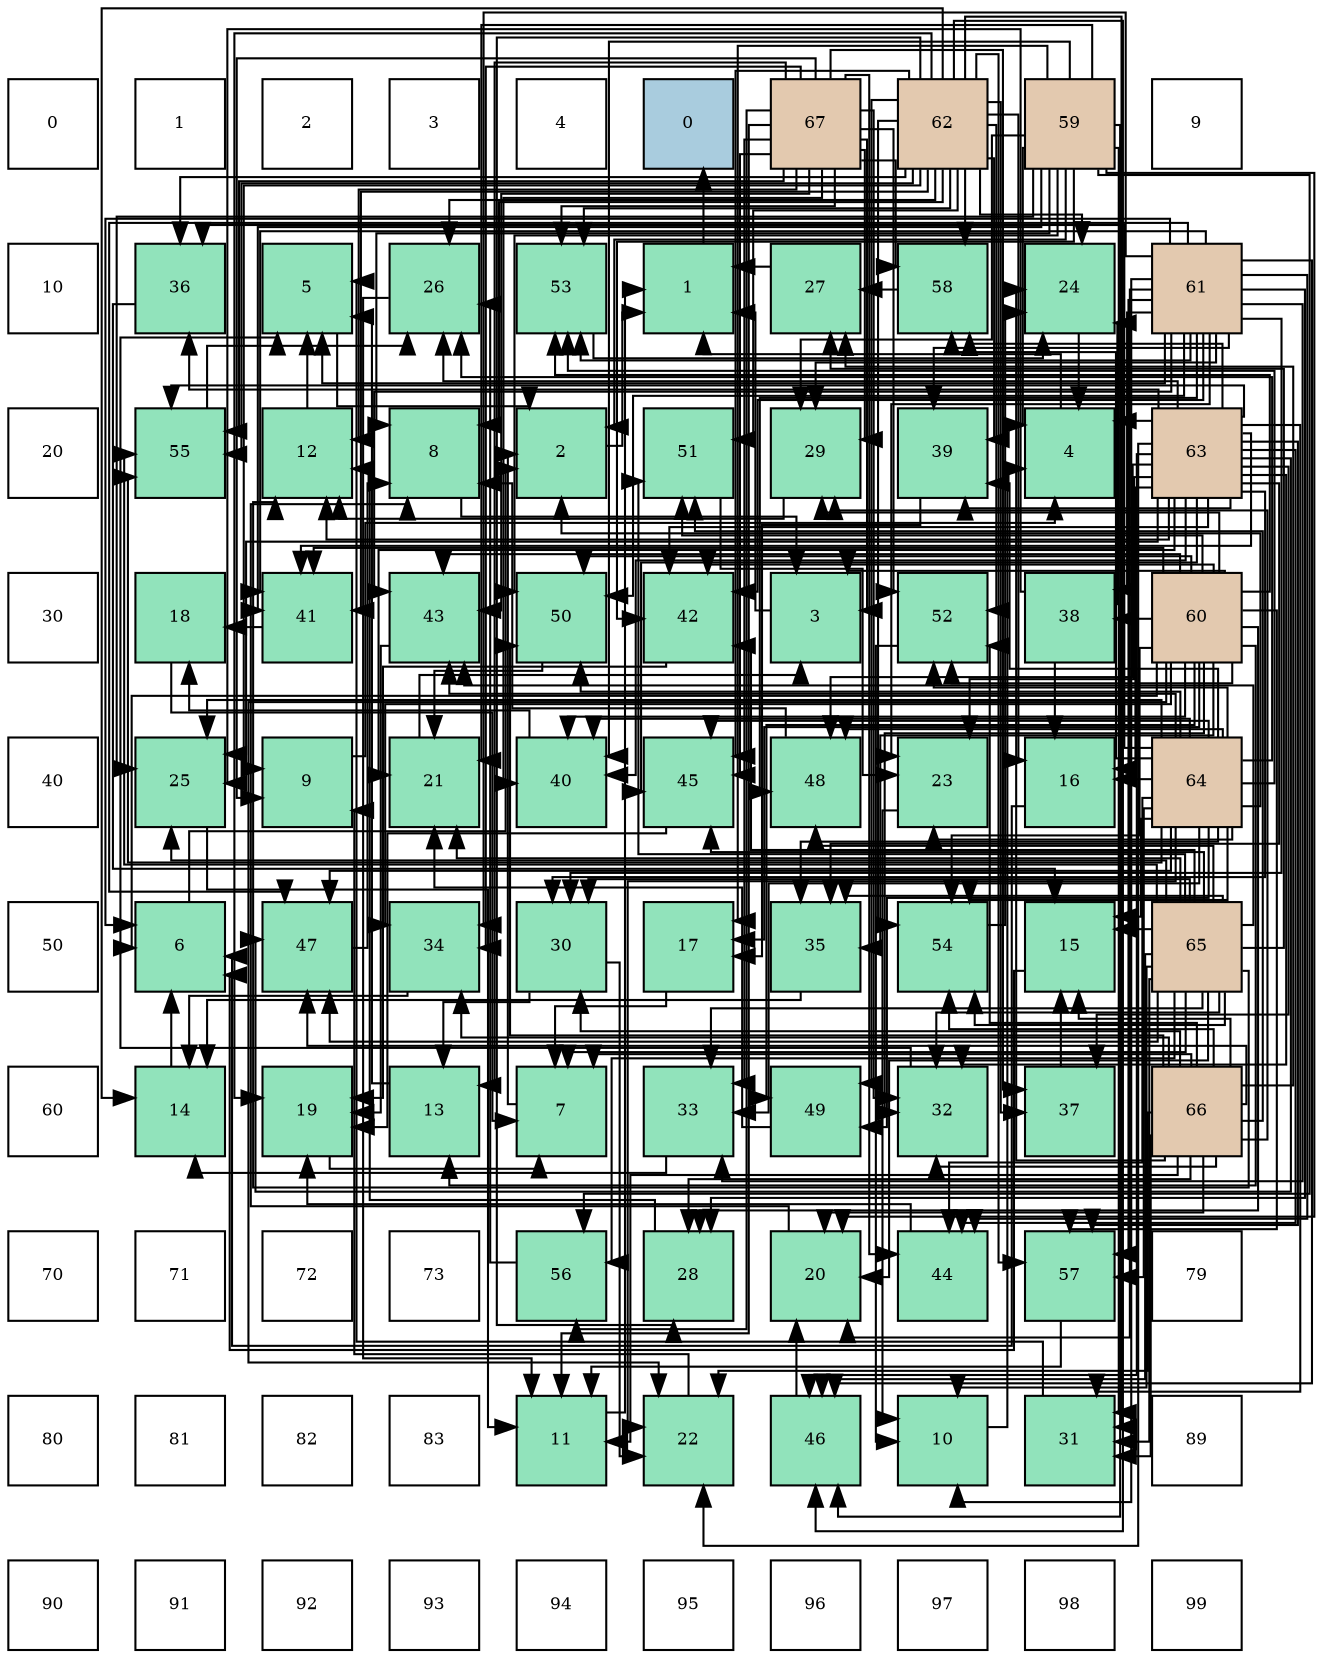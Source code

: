 digraph layout{
 rankdir=TB;
 splines=ortho;
 node [style=filled shape=square fixedsize=true width=0.6];
0[label="0", fontsize=8, fillcolor="#ffffff"];
1[label="1", fontsize=8, fillcolor="#ffffff"];
2[label="2", fontsize=8, fillcolor="#ffffff"];
3[label="3", fontsize=8, fillcolor="#ffffff"];
4[label="4", fontsize=8, fillcolor="#ffffff"];
5[label="0", fontsize=8, fillcolor="#a9ccde"];
6[label="67", fontsize=8, fillcolor="#e3c9af"];
7[label="62", fontsize=8, fillcolor="#e3c9af"];
8[label="59", fontsize=8, fillcolor="#e3c9af"];
9[label="9", fontsize=8, fillcolor="#ffffff"];
10[label="10", fontsize=8, fillcolor="#ffffff"];
11[label="36", fontsize=8, fillcolor="#91e3bb"];
12[label="5", fontsize=8, fillcolor="#91e3bb"];
13[label="26", fontsize=8, fillcolor="#91e3bb"];
14[label="53", fontsize=8, fillcolor="#91e3bb"];
15[label="1", fontsize=8, fillcolor="#91e3bb"];
16[label="27", fontsize=8, fillcolor="#91e3bb"];
17[label="58", fontsize=8, fillcolor="#91e3bb"];
18[label="24", fontsize=8, fillcolor="#91e3bb"];
19[label="61", fontsize=8, fillcolor="#e3c9af"];
20[label="20", fontsize=8, fillcolor="#ffffff"];
21[label="55", fontsize=8, fillcolor="#91e3bb"];
22[label="12", fontsize=8, fillcolor="#91e3bb"];
23[label="8", fontsize=8, fillcolor="#91e3bb"];
24[label="2", fontsize=8, fillcolor="#91e3bb"];
25[label="51", fontsize=8, fillcolor="#91e3bb"];
26[label="29", fontsize=8, fillcolor="#91e3bb"];
27[label="39", fontsize=8, fillcolor="#91e3bb"];
28[label="4", fontsize=8, fillcolor="#91e3bb"];
29[label="63", fontsize=8, fillcolor="#e3c9af"];
30[label="30", fontsize=8, fillcolor="#ffffff"];
31[label="18", fontsize=8, fillcolor="#91e3bb"];
32[label="41", fontsize=8, fillcolor="#91e3bb"];
33[label="43", fontsize=8, fillcolor="#91e3bb"];
34[label="50", fontsize=8, fillcolor="#91e3bb"];
35[label="42", fontsize=8, fillcolor="#91e3bb"];
36[label="3", fontsize=8, fillcolor="#91e3bb"];
37[label="52", fontsize=8, fillcolor="#91e3bb"];
38[label="38", fontsize=8, fillcolor="#91e3bb"];
39[label="60", fontsize=8, fillcolor="#e3c9af"];
40[label="40", fontsize=8, fillcolor="#ffffff"];
41[label="25", fontsize=8, fillcolor="#91e3bb"];
42[label="9", fontsize=8, fillcolor="#91e3bb"];
43[label="21", fontsize=8, fillcolor="#91e3bb"];
44[label="40", fontsize=8, fillcolor="#91e3bb"];
45[label="45", fontsize=8, fillcolor="#91e3bb"];
46[label="48", fontsize=8, fillcolor="#91e3bb"];
47[label="23", fontsize=8, fillcolor="#91e3bb"];
48[label="16", fontsize=8, fillcolor="#91e3bb"];
49[label="64", fontsize=8, fillcolor="#e3c9af"];
50[label="50", fontsize=8, fillcolor="#ffffff"];
51[label="6", fontsize=8, fillcolor="#91e3bb"];
52[label="47", fontsize=8, fillcolor="#91e3bb"];
53[label="34", fontsize=8, fillcolor="#91e3bb"];
54[label="30", fontsize=8, fillcolor="#91e3bb"];
55[label="17", fontsize=8, fillcolor="#91e3bb"];
56[label="35", fontsize=8, fillcolor="#91e3bb"];
57[label="54", fontsize=8, fillcolor="#91e3bb"];
58[label="15", fontsize=8, fillcolor="#91e3bb"];
59[label="65", fontsize=8, fillcolor="#e3c9af"];
60[label="60", fontsize=8, fillcolor="#ffffff"];
61[label="14", fontsize=8, fillcolor="#91e3bb"];
62[label="19", fontsize=8, fillcolor="#91e3bb"];
63[label="13", fontsize=8, fillcolor="#91e3bb"];
64[label="7", fontsize=8, fillcolor="#91e3bb"];
65[label="33", fontsize=8, fillcolor="#91e3bb"];
66[label="49", fontsize=8, fillcolor="#91e3bb"];
67[label="32", fontsize=8, fillcolor="#91e3bb"];
68[label="37", fontsize=8, fillcolor="#91e3bb"];
69[label="66", fontsize=8, fillcolor="#e3c9af"];
70[label="70", fontsize=8, fillcolor="#ffffff"];
71[label="71", fontsize=8, fillcolor="#ffffff"];
72[label="72", fontsize=8, fillcolor="#ffffff"];
73[label="73", fontsize=8, fillcolor="#ffffff"];
74[label="56", fontsize=8, fillcolor="#91e3bb"];
75[label="28", fontsize=8, fillcolor="#91e3bb"];
76[label="20", fontsize=8, fillcolor="#91e3bb"];
77[label="44", fontsize=8, fillcolor="#91e3bb"];
78[label="57", fontsize=8, fillcolor="#91e3bb"];
79[label="79", fontsize=8, fillcolor="#ffffff"];
80[label="80", fontsize=8, fillcolor="#ffffff"];
81[label="81", fontsize=8, fillcolor="#ffffff"];
82[label="82", fontsize=8, fillcolor="#ffffff"];
83[label="83", fontsize=8, fillcolor="#ffffff"];
84[label="11", fontsize=8, fillcolor="#91e3bb"];
85[label="22", fontsize=8, fillcolor="#91e3bb"];
86[label="46", fontsize=8, fillcolor="#91e3bb"];
87[label="10", fontsize=8, fillcolor="#91e3bb"];
88[label="31", fontsize=8, fillcolor="#91e3bb"];
89[label="89", fontsize=8, fillcolor="#ffffff"];
90[label="90", fontsize=8, fillcolor="#ffffff"];
91[label="91", fontsize=8, fillcolor="#ffffff"];
92[label="92", fontsize=8, fillcolor="#ffffff"];
93[label="93", fontsize=8, fillcolor="#ffffff"];
94[label="94", fontsize=8, fillcolor="#ffffff"];
95[label="95", fontsize=8, fillcolor="#ffffff"];
96[label="96", fontsize=8, fillcolor="#ffffff"];
97[label="97", fontsize=8, fillcolor="#ffffff"];
98[label="98", fontsize=8, fillcolor="#ffffff"];
99[label="99", fontsize=8, fillcolor="#ffffff"];
edge [constraint=false, style=vis];15 -> 5;
24 -> 15;
36 -> 15;
28 -> 15;
12 -> 24;
51 -> 24;
64 -> 24;
23 -> 36;
42 -> 28;
87 -> 28;
84 -> 15;
22 -> 12;
63 -> 12;
61 -> 51;
58 -> 51;
48 -> 51;
55 -> 64;
31 -> 64;
62 -> 64;
76 -> 23;
43 -> 36;
85 -> 42;
47 -> 87;
18 -> 28;
41 -> 84;
13 -> 84;
16 -> 15;
75 -> 22;
26 -> 22;
54 -> 63;
54 -> 85;
88 -> 12;
67 -> 12;
65 -> 61;
53 -> 61;
56 -> 61;
11 -> 58;
68 -> 58;
38 -> 48;
38 -> 18;
38 -> 41;
27 -> 55;
44 -> 31;
32 -> 31;
35 -> 62;
33 -> 62;
77 -> 62;
45 -> 62;
86 -> 76;
52 -> 23;
46 -> 23;
66 -> 43;
34 -> 43;
25 -> 47;
37 -> 87;
14 -> 18;
57 -> 18;
21 -> 13;
74 -> 13;
78 -> 84;
17 -> 16;
8 -> 24;
8 -> 28;
8 -> 23;
8 -> 55;
8 -> 76;
8 -> 43;
8 -> 41;
8 -> 26;
8 -> 88;
8 -> 44;
8 -> 32;
8 -> 35;
8 -> 86;
8 -> 34;
8 -> 74;
39 -> 36;
39 -> 51;
39 -> 63;
39 -> 55;
39 -> 85;
39 -> 75;
39 -> 26;
39 -> 67;
39 -> 53;
39 -> 56;
39 -> 38;
39 -> 44;
39 -> 32;
39 -> 35;
39 -> 33;
39 -> 66;
39 -> 34;
39 -> 25;
39 -> 37;
39 -> 14;
39 -> 57;
39 -> 78;
19 -> 12;
19 -> 51;
19 -> 87;
19 -> 76;
19 -> 47;
19 -> 75;
19 -> 26;
19 -> 54;
19 -> 65;
19 -> 53;
19 -> 38;
19 -> 27;
19 -> 32;
19 -> 35;
19 -> 33;
19 -> 77;
19 -> 86;
19 -> 52;
19 -> 46;
19 -> 34;
19 -> 14;
19 -> 78;
7 -> 23;
7 -> 42;
7 -> 61;
7 -> 48;
7 -> 62;
7 -> 18;
7 -> 13;
7 -> 75;
7 -> 88;
7 -> 11;
7 -> 68;
7 -> 27;
7 -> 32;
7 -> 45;
7 -> 86;
7 -> 66;
7 -> 25;
7 -> 37;
7 -> 14;
7 -> 57;
7 -> 21;
7 -> 78;
7 -> 17;
29 -> 28;
29 -> 22;
29 -> 48;
29 -> 43;
29 -> 85;
29 -> 47;
29 -> 41;
29 -> 13;
29 -> 54;
29 -> 88;
29 -> 67;
29 -> 56;
29 -> 11;
29 -> 68;
29 -> 27;
29 -> 44;
29 -> 32;
29 -> 35;
29 -> 77;
29 -> 45;
29 -> 86;
29 -> 52;
29 -> 46;
29 -> 21;
29 -> 78;
29 -> 17;
49 -> 24;
49 -> 58;
49 -> 48;
49 -> 85;
49 -> 47;
49 -> 41;
49 -> 13;
49 -> 65;
49 -> 56;
49 -> 11;
49 -> 27;
49 -> 44;
49 -> 33;
49 -> 77;
49 -> 45;
49 -> 52;
49 -> 46;
49 -> 66;
49 -> 34;
49 -> 37;
49 -> 14;
49 -> 57;
49 -> 21;
49 -> 78;
49 -> 17;
59 -> 64;
59 -> 87;
59 -> 22;
59 -> 58;
59 -> 76;
59 -> 43;
59 -> 41;
59 -> 16;
59 -> 54;
59 -> 88;
59 -> 67;
59 -> 65;
59 -> 56;
59 -> 35;
59 -> 33;
59 -> 45;
59 -> 86;
59 -> 52;
59 -> 46;
59 -> 25;
59 -> 57;
59 -> 21;
59 -> 74;
69 -> 64;
69 -> 84;
69 -> 58;
69 -> 76;
69 -> 85;
69 -> 18;
69 -> 16;
69 -> 75;
69 -> 26;
69 -> 54;
69 -> 88;
69 -> 67;
69 -> 53;
69 -> 52;
69 -> 34;
69 -> 25;
69 -> 37;
69 -> 57;
6 -> 36;
6 -> 42;
6 -> 84;
6 -> 22;
6 -> 63;
6 -> 26;
6 -> 67;
6 -> 65;
6 -> 53;
6 -> 68;
6 -> 44;
6 -> 33;
6 -> 77;
6 -> 45;
6 -> 37;
6 -> 14;
6 -> 21;
6 -> 74;
6 -> 17;
edge [constraint=true, style=invis];
0 -> 10 -> 20 -> 30 -> 40 -> 50 -> 60 -> 70 -> 80 -> 90;
1 -> 11 -> 21 -> 31 -> 41 -> 51 -> 61 -> 71 -> 81 -> 91;
2 -> 12 -> 22 -> 32 -> 42 -> 52 -> 62 -> 72 -> 82 -> 92;
3 -> 13 -> 23 -> 33 -> 43 -> 53 -> 63 -> 73 -> 83 -> 93;
4 -> 14 -> 24 -> 34 -> 44 -> 54 -> 64 -> 74 -> 84 -> 94;
5 -> 15 -> 25 -> 35 -> 45 -> 55 -> 65 -> 75 -> 85 -> 95;
6 -> 16 -> 26 -> 36 -> 46 -> 56 -> 66 -> 76 -> 86 -> 96;
7 -> 17 -> 27 -> 37 -> 47 -> 57 -> 67 -> 77 -> 87 -> 97;
8 -> 18 -> 28 -> 38 -> 48 -> 58 -> 68 -> 78 -> 88 -> 98;
9 -> 19 -> 29 -> 39 -> 49 -> 59 -> 69 -> 79 -> 89 -> 99;
rank = same {0 -> 1 -> 2 -> 3 -> 4 -> 5 -> 6 -> 7 -> 8 -> 9};
rank = same {10 -> 11 -> 12 -> 13 -> 14 -> 15 -> 16 -> 17 -> 18 -> 19};
rank = same {20 -> 21 -> 22 -> 23 -> 24 -> 25 -> 26 -> 27 -> 28 -> 29};
rank = same {30 -> 31 -> 32 -> 33 -> 34 -> 35 -> 36 -> 37 -> 38 -> 39};
rank = same {40 -> 41 -> 42 -> 43 -> 44 -> 45 -> 46 -> 47 -> 48 -> 49};
rank = same {50 -> 51 -> 52 -> 53 -> 54 -> 55 -> 56 -> 57 -> 58 -> 59};
rank = same {60 -> 61 -> 62 -> 63 -> 64 -> 65 -> 66 -> 67 -> 68 -> 69};
rank = same {70 -> 71 -> 72 -> 73 -> 74 -> 75 -> 76 -> 77 -> 78 -> 79};
rank = same {80 -> 81 -> 82 -> 83 -> 84 -> 85 -> 86 -> 87 -> 88 -> 89};
rank = same {90 -> 91 -> 92 -> 93 -> 94 -> 95 -> 96 -> 97 -> 98 -> 99};
}
